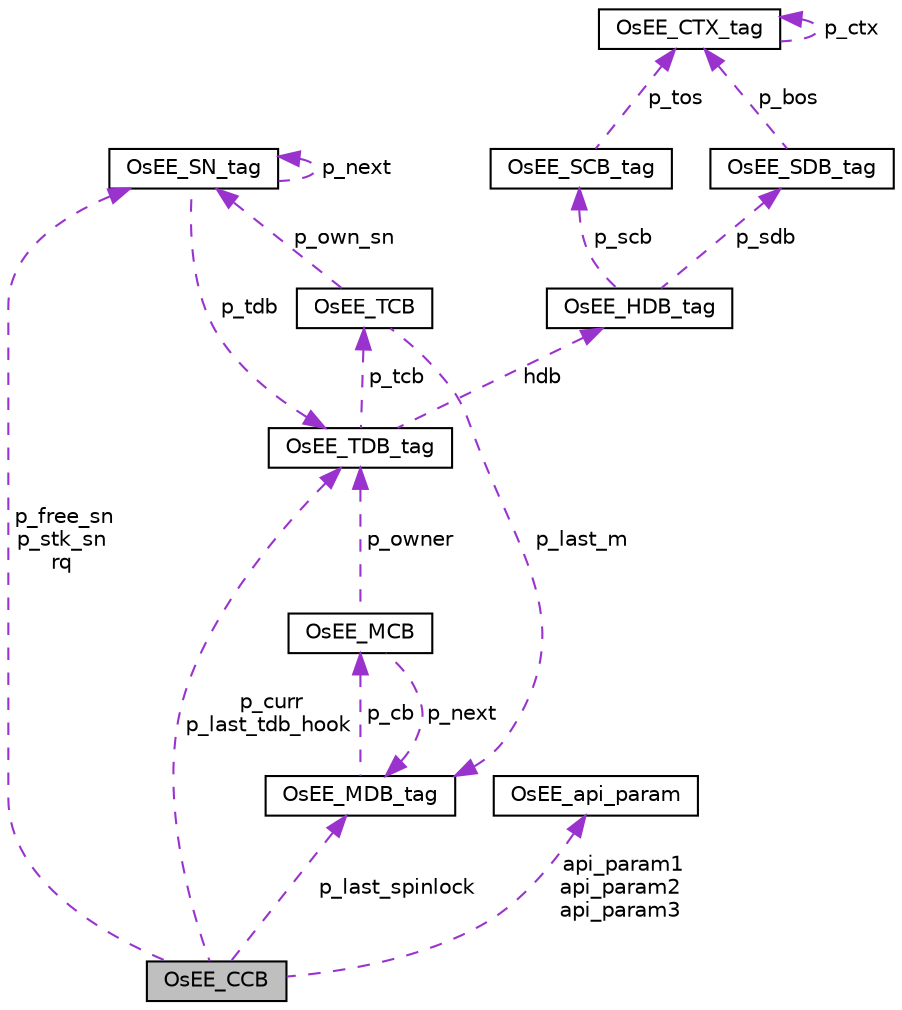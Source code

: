 digraph "OsEE_CCB"
{
 // LATEX_PDF_SIZE
  edge [fontname="Helvetica",fontsize="10",labelfontname="Helvetica",labelfontsize="10"];
  node [fontname="Helvetica",fontsize="10",shape=record];
  Node1 [label="OsEE_CCB",height=0.2,width=0.4,color="black", fillcolor="grey75", style="filled", fontcolor="black",tooltip="This is the Core Control Block."];
  Node2 -> Node1 [dir="back",color="darkorchid3",fontsize="10",style="dashed",label=" p_free_sn\np_stk_sn\nrq" ,fontname="Helvetica"];
  Node2 [label="OsEE_SN_tag",height=0.2,width=0.4,color="black", fillcolor="white", style="filled",URL="$structOsEE__SN__tag.html",tooltip="Scheduler node data structure."];
  Node2 -> Node2 [dir="back",color="darkorchid3",fontsize="10",style="dashed",label=" p_next" ,fontname="Helvetica"];
  Node3 -> Node2 [dir="back",color="darkorchid3",fontsize="10",style="dashed",label=" p_tdb" ,fontname="Helvetica"];
  Node3 [label="OsEE_TDB_tag",height=0.2,width=0.4,color="black", fillcolor="white", style="filled",URL="$structOsEE__TDB__tag.html",tooltip="The Task Descriptor Block."];
  Node4 -> Node3 [dir="back",color="darkorchid3",fontsize="10",style="dashed",label=" p_tcb" ,fontname="Helvetica"];
  Node4 [label="OsEE_TCB",height=0.2,width=0.4,color="black", fillcolor="white", style="filled",URL="$structOsEE__TCB.html",tooltip="The Task Control Block."];
  Node2 -> Node4 [dir="back",color="darkorchid3",fontsize="10",style="dashed",label=" p_own_sn" ,fontname="Helvetica"];
  Node5 -> Node4 [dir="back",color="darkorchid3",fontsize="10",style="dashed",label=" p_last_m" ,fontname="Helvetica"];
  Node5 [label="OsEE_MDB_tag",height=0.2,width=0.4,color="black", fillcolor="white", style="filled",URL="$structOsEE__MDB__tag.html",tooltip="Mutual exclusion descriptor block."];
  Node6 -> Node5 [dir="back",color="darkorchid3",fontsize="10",style="dashed",label=" p_cb" ,fontname="Helvetica"];
  Node6 [label="OsEE_MCB",height=0.2,width=0.4,color="black", fillcolor="white", style="filled",URL="$structOsEE__MCB.html",tooltip="Mutual exclusion control block."];
  Node3 -> Node6 [dir="back",color="darkorchid3",fontsize="10",style="dashed",label=" p_owner" ,fontname="Helvetica"];
  Node5 -> Node6 [dir="back",color="darkorchid3",fontsize="10",style="dashed",label=" p_next" ,fontname="Helvetica"];
  Node7 -> Node3 [dir="back",color="darkorchid3",fontsize="10",style="dashed",label=" hdb" ,fontname="Helvetica"];
  Node7 [label="OsEE_HDB_tag",height=0.2,width=0.4,color="black", fillcolor="white", style="filled",URL="$structOsEE__HDB__tag.html",tooltip=" "];
  Node8 -> Node7 [dir="back",color="darkorchid3",fontsize="10",style="dashed",label=" p_scb" ,fontname="Helvetica"];
  Node8 [label="OsEE_SCB_tag",height=0.2,width=0.4,color="black", fillcolor="white", style="filled",URL="$structOsEE__SCB__tag.html",tooltip=" "];
  Node9 -> Node8 [dir="back",color="darkorchid3",fontsize="10",style="dashed",label=" p_tos" ,fontname="Helvetica"];
  Node9 [label="OsEE_CTX_tag",height=0.2,width=0.4,color="black", fillcolor="white", style="filled",URL="$structOsEE__CTX__tag.html",tooltip=" "];
  Node9 -> Node9 [dir="back",color="darkorchid3",fontsize="10",style="dashed",label=" p_ctx" ,fontname="Helvetica"];
  Node10 -> Node7 [dir="back",color="darkorchid3",fontsize="10",style="dashed",label=" p_sdb" ,fontname="Helvetica"];
  Node10 [label="OsEE_SDB_tag",height=0.2,width=0.4,color="black", fillcolor="white", style="filled",URL="$structOsEE__SDB__tag.html",tooltip=" "];
  Node9 -> Node10 [dir="back",color="darkorchid3",fontsize="10",style="dashed",label=" p_bos" ,fontname="Helvetica"];
  Node11 -> Node1 [dir="back",color="darkorchid3",fontsize="10",style="dashed",label=" api_param1\napi_param2\napi_param3" ,fontname="Helvetica"];
  Node11 [label="OsEE_api_param",height=0.2,width=0.4,color="black", fillcolor="white", style="filled",URL="$unionOsEE__api__param.html",tooltip="We use a union to hold the a function parameter to be used in the ErrorHook macros."];
  Node3 -> Node1 [dir="back",color="darkorchid3",fontsize="10",style="dashed",label=" p_curr\np_last_tdb_hook" ,fontname="Helvetica"];
  Node5 -> Node1 [dir="back",color="darkorchid3",fontsize="10",style="dashed",label=" p_last_spinlock" ,fontname="Helvetica"];
}
